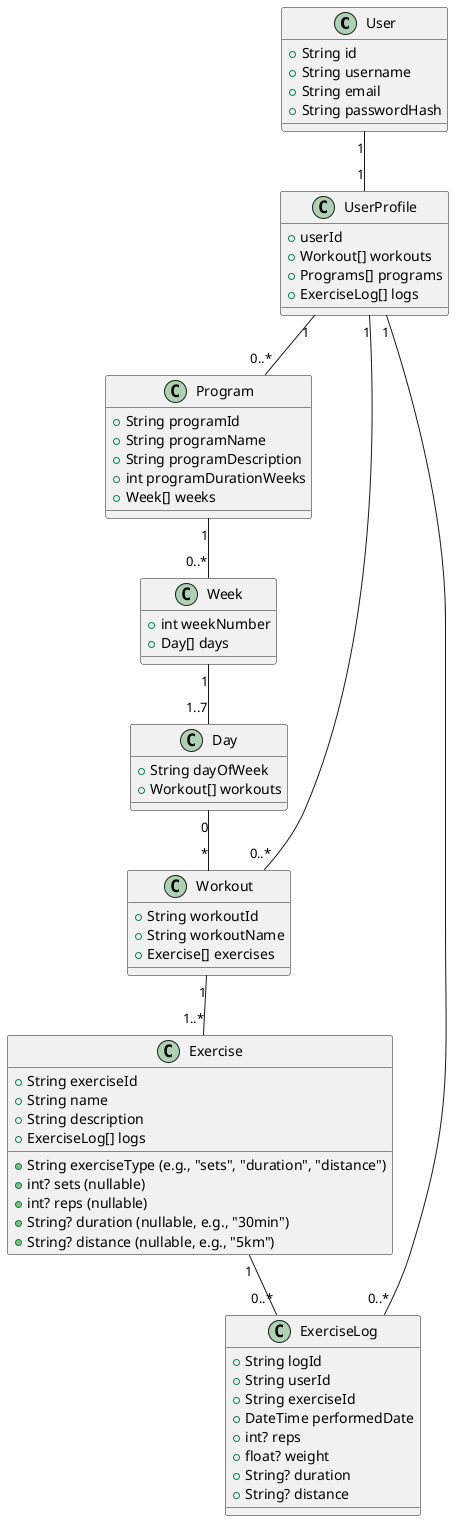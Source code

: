 @startuml HercuHealth_DB_Schema

Class User {
  +String id
  +String username
  +String email
  +String passwordHash
  
}

Class UserProfile {
  +userId
  +Workout[] workouts
  +Programs[] programs
  +ExerciseLog[] logs
}

class Program {
  +String programId
  +String programName
  +String programDescription
  +int programDurationWeeks
  +Week[] weeks
}

class Week {
  +int weekNumber
  +Day[] days
}

class Day {
  +String dayOfWeek
  +Workout[] workouts
}

class Workout {
  +String workoutId
  +String workoutName
  +Exercise[] exercises
}

class Exercise {
  +String exerciseId
  +String name
  +String description
  +String exerciseType (e.g., "sets", "duration", "distance")
  +int? sets (nullable)
  +int? reps (nullable)
  +String? duration (nullable, e.g., "30min")
  +String? distance (nullable, e.g., "5km")
  +ExerciseLog[] logs
}

class ExerciseLog {
  +String logId
  +String userId
  +String exerciseId
  +DateTime performedDate
  +int? reps
  +float? weight
  +String? duration
  +String? distance
}

Program "1" -- "0..*" Week
Week "1" -- "1..7" Day
Day "0" -- "*" Workout
Workout "1" -- "1..*" Exercise
Exercise "1" -- "0..*" ExerciseLog


User "1" -- "1" UserProfile
UserProfile "1" -- "0..*" Workout
UserProfile "1" -- "0..*" Program
UserProfile "1" -- "0..*" ExerciseLog

@enduml
